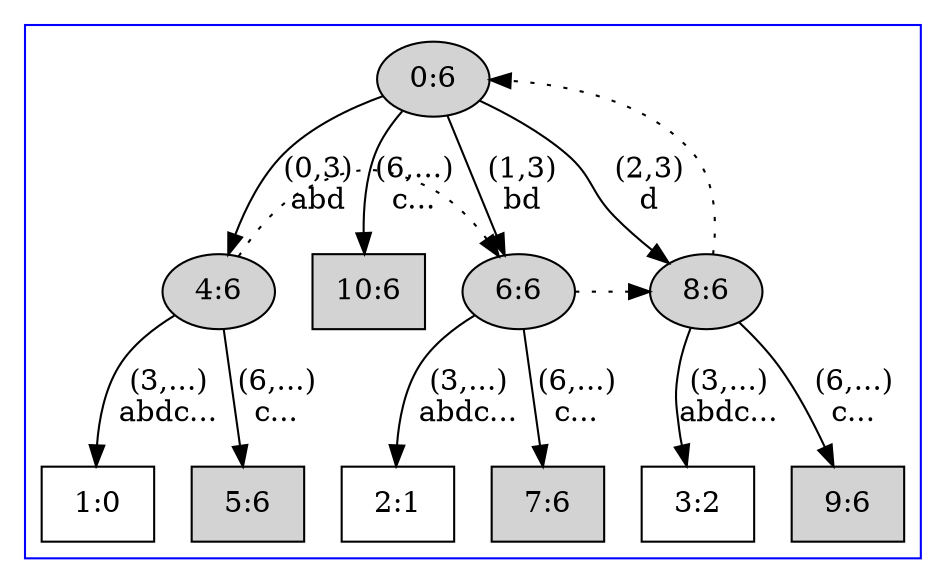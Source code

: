 digraph ST{

	subgraph clusterST2{

		t2n0 [label="0:6",style=filled];
		{ rank=same; t2n4 t2n10 t2n6 t2n8}
		t2n4 [label="4:6",style=filled];
		{ rank=same; t2n1 t2n5}
		t2n1 [label="1:0",shape=box];
		t2n4 -> t2n1 [label="(3,...)\nabdc...",weight=1];
		t2n5 [label="5:6",shape=box,style=filled];
		t2n4 -> t2n5 [label="(6,...)\nc...",weight=1];
		t2n4 -> t2n6 [style=dotted,weight=0];
		t2n0 -> t2n4 [label="(0,3)\nabd",weight=1];
		t2n10 [label="10:6",shape=box,style=filled];
		t2n0 -> t2n10 [label="(6,...)\nc...",weight=1];
		t2n6 [label="6:6",style=filled];
		{ rank=same; t2n2 t2n7}
		t2n2 [label="2:1",shape=box];
		t2n6 -> t2n2 [label="(3,...)\nabdc...",weight=1];
		t2n7 [label="7:6",shape=box,style=filled];
		t2n6 -> t2n7 [label="(6,...)\nc...",weight=1];
		t2n6 -> t2n8 [style=dotted,weight=0];
		t2n0 -> t2n6 [label="(1,3)\nbd",weight=1];
		t2n8 [label="8:6",style=filled];
		{ rank=same; t2n3 t2n9}
		t2n3 [label="3:2",shape=box];
		t2n8 -> t2n3 [label="(3,...)\nabdc...",weight=1];
		t2n9 [label="9:6",shape=box,style=filled];
		t2n8 -> t2n9 [label="(6,...)\nc...",weight=1];
		t2n8 -> t2n0 [style=dotted,weight=0];
		t2n0 -> t2n8 [label="(2,3)\nd",weight=1];
	color=blue
	}
}
